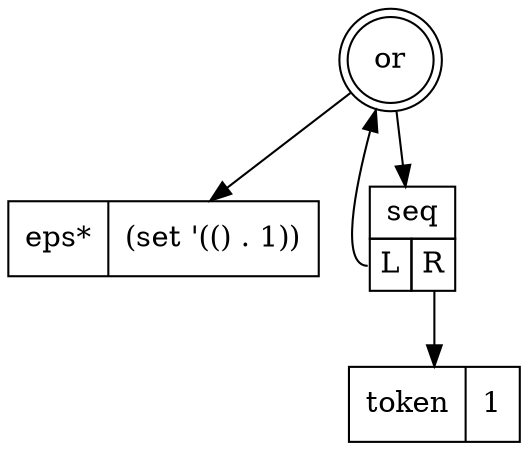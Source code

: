 digraph {

node [];
"101" [label = "or"
];

"102" [shape = "record", label = "eps* | (set '(() . 1))"
];

"103" [shape="none", margin=0, label = <
<table border="0" cellborder="1" cellspacing="0" cellpadding="4"><tr><td colspan="2">seq</td></tr><tr><td port="L">L</td><td port="R">R</td></tr></table>>
];

"43" [shape = "record", label = "token | 1"
];

"103":L -> "101" [
];

"103":R -> "43" [
];

"101" -> "102" [
];

"101" -> "103" [
];

"101" [shape = "doublecircle"
];

}